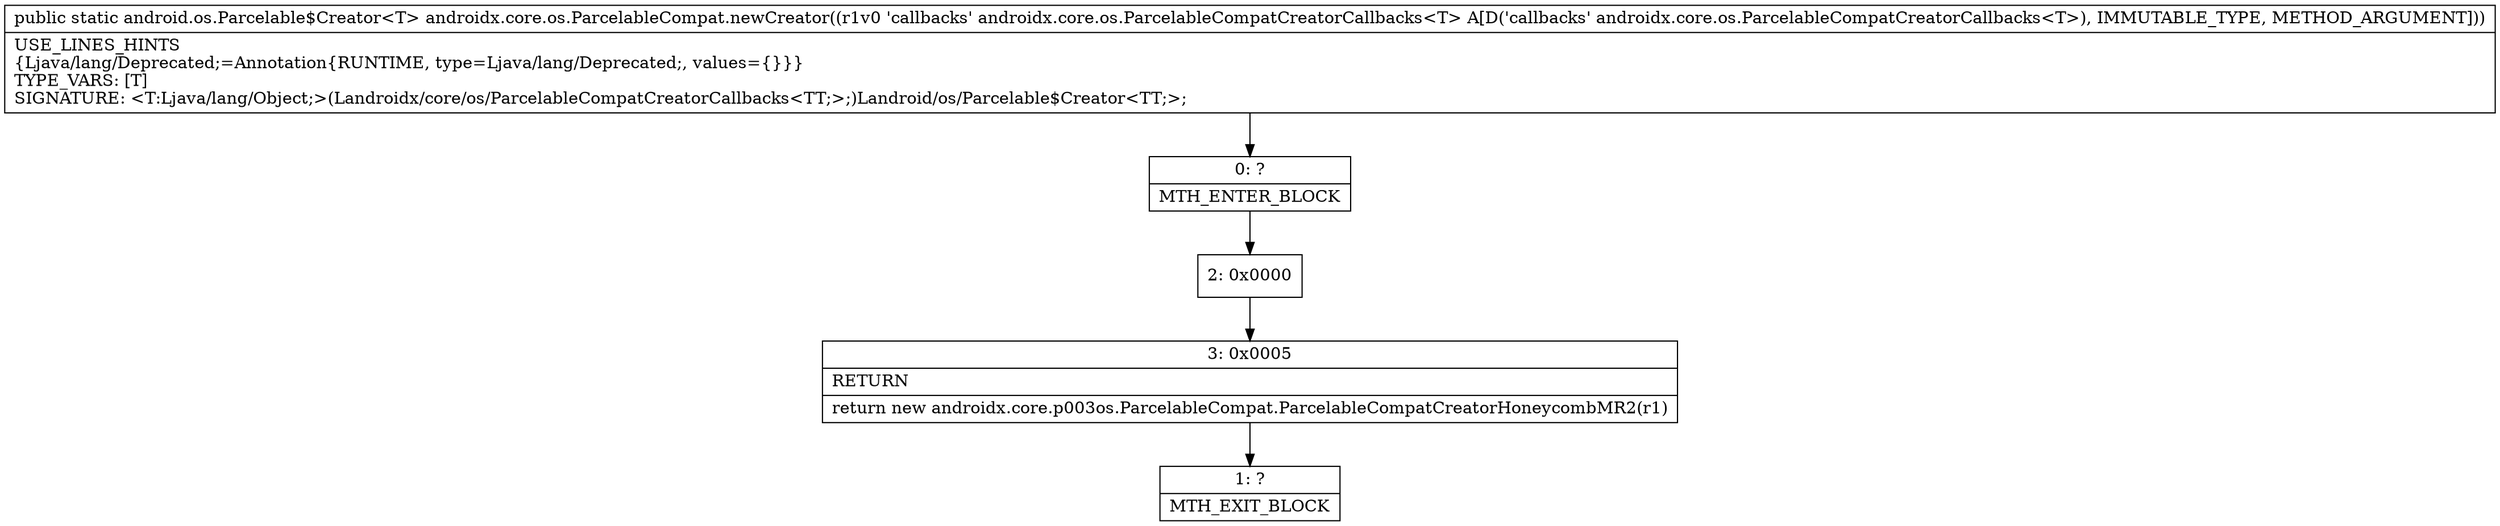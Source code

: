 digraph "CFG forandroidx.core.os.ParcelableCompat.newCreator(Landroidx\/core\/os\/ParcelableCompatCreatorCallbacks;)Landroid\/os\/Parcelable$Creator;" {
Node_0 [shape=record,label="{0\:\ ?|MTH_ENTER_BLOCK\l}"];
Node_2 [shape=record,label="{2\:\ 0x0000}"];
Node_3 [shape=record,label="{3\:\ 0x0005|RETURN\l|return new androidx.core.p003os.ParcelableCompat.ParcelableCompatCreatorHoneycombMR2(r1)\l}"];
Node_1 [shape=record,label="{1\:\ ?|MTH_EXIT_BLOCK\l}"];
MethodNode[shape=record,label="{public static android.os.Parcelable$Creator\<T\> androidx.core.os.ParcelableCompat.newCreator((r1v0 'callbacks' androidx.core.os.ParcelableCompatCreatorCallbacks\<T\> A[D('callbacks' androidx.core.os.ParcelableCompatCreatorCallbacks\<T\>), IMMUTABLE_TYPE, METHOD_ARGUMENT]))  | USE_LINES_HINTS\l\{Ljava\/lang\/Deprecated;=Annotation\{RUNTIME, type=Ljava\/lang\/Deprecated;, values=\{\}\}\}\lTYPE_VARS: [T]\lSIGNATURE: \<T:Ljava\/lang\/Object;\>(Landroidx\/core\/os\/ParcelableCompatCreatorCallbacks\<TT;\>;)Landroid\/os\/Parcelable$Creator\<TT;\>;\l}"];
MethodNode -> Node_0;Node_0 -> Node_2;
Node_2 -> Node_3;
Node_3 -> Node_1;
}

